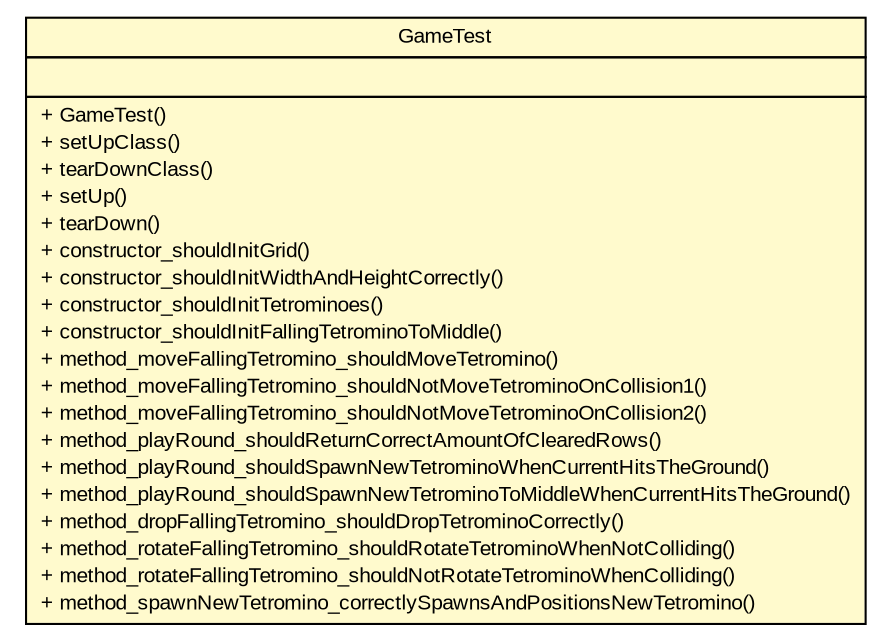 #!/usr/local/bin/dot
#
# Class diagram 
# Generated by UMLGraph version R5_6 (http://www.umlgraph.org/)
#

digraph G {
	edge [fontname="arial",fontsize=10,labelfontname="arial",labelfontsize=10];
	node [fontname="arial",fontsize=10,shape=plaintext];
	nodesep=0.25;
	ranksep=0.5;
	// com.github.tilastokeskus.matertis.core.GameTest
	c223 [label=<<table title="com.github.tilastokeskus.matertis.core.GameTest" border="0" cellborder="1" cellspacing="0" cellpadding="2" port="p" bgcolor="lemonChiffon" href="./GameTest.html">
		<tr><td><table border="0" cellspacing="0" cellpadding="1">
<tr><td align="center" balign="center"> GameTest </td></tr>
		</table></td></tr>
		<tr><td><table border="0" cellspacing="0" cellpadding="1">
<tr><td align="left" balign="left">  </td></tr>
		</table></td></tr>
		<tr><td><table border="0" cellspacing="0" cellpadding="1">
<tr><td align="left" balign="left"> + GameTest() </td></tr>
<tr><td align="left" balign="left"> + setUpClass() </td></tr>
<tr><td align="left" balign="left"> + tearDownClass() </td></tr>
<tr><td align="left" balign="left"> + setUp() </td></tr>
<tr><td align="left" balign="left"> + tearDown() </td></tr>
<tr><td align="left" balign="left"> + constructor_shouldInitGrid() </td></tr>
<tr><td align="left" balign="left"> + constructor_shouldInitWidthAndHeightCorrectly() </td></tr>
<tr><td align="left" balign="left"> + constructor_shouldInitTetrominoes() </td></tr>
<tr><td align="left" balign="left"> + constructor_shouldInitFallingTetrominoToMiddle() </td></tr>
<tr><td align="left" balign="left"> + method_moveFallingTetromino_shouldMoveTetromino() </td></tr>
<tr><td align="left" balign="left"> + method_moveFallingTetromino_shouldNotMoveTetrominoOnCollision1() </td></tr>
<tr><td align="left" balign="left"> + method_moveFallingTetromino_shouldNotMoveTetrominoOnCollision2() </td></tr>
<tr><td align="left" balign="left"> + method_playRound_shouldReturnCorrectAmountOfClearedRows() </td></tr>
<tr><td align="left" balign="left"> + method_playRound_shouldSpawnNewTetrominoWhenCurrentHitsTheGround() </td></tr>
<tr><td align="left" balign="left"> + method_playRound_shouldSpawnNewTetrominoToMiddleWhenCurrentHitsTheGround() </td></tr>
<tr><td align="left" balign="left"> + method_dropFallingTetromino_shouldDropTetrominoCorrectly() </td></tr>
<tr><td align="left" balign="left"> + method_rotateFallingTetromino_shouldRotateTetrominoWhenNotColliding() </td></tr>
<tr><td align="left" balign="left"> + method_rotateFallingTetromino_shouldNotRotateTetrominoWhenColliding() </td></tr>
<tr><td align="left" balign="left"> + method_spawnNewTetromino_correctlySpawnsAndPositionsNewTetromino() </td></tr>
		</table></td></tr>
		</table>>, URL="./GameTest.html", fontname="arial", fontcolor="black", fontsize=10.0];
}

